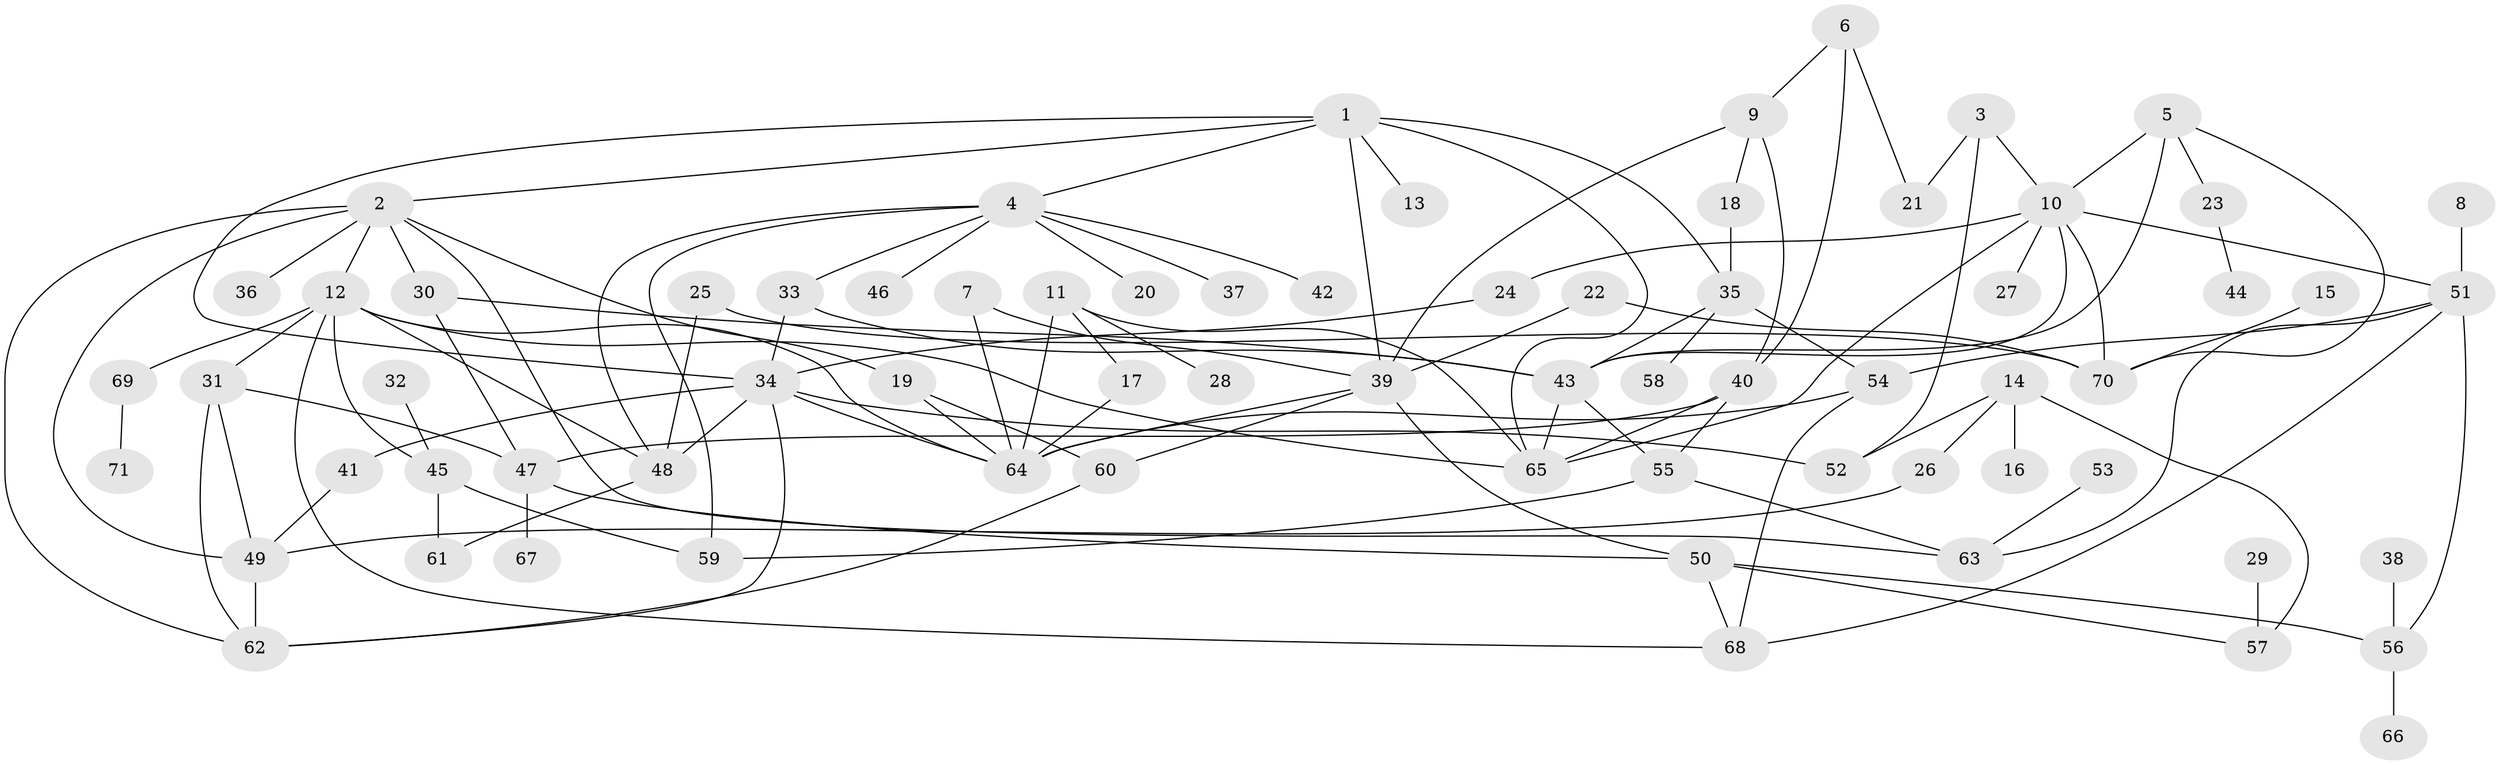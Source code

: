 // original degree distribution, {6: 0.028169014084507043, 7: 0.02112676056338028, 3: 0.22535211267605634, 8: 0.007042253521126761, 4: 0.11267605633802817, 5: 0.04929577464788732, 9: 0.007042253521126761, 1: 0.21830985915492956, 2: 0.33098591549295775}
// Generated by graph-tools (version 1.1) at 2025/49/03/09/25 03:49:25]
// undirected, 71 vertices, 118 edges
graph export_dot {
graph [start="1"]
  node [color=gray90,style=filled];
  1;
  2;
  3;
  4;
  5;
  6;
  7;
  8;
  9;
  10;
  11;
  12;
  13;
  14;
  15;
  16;
  17;
  18;
  19;
  20;
  21;
  22;
  23;
  24;
  25;
  26;
  27;
  28;
  29;
  30;
  31;
  32;
  33;
  34;
  35;
  36;
  37;
  38;
  39;
  40;
  41;
  42;
  43;
  44;
  45;
  46;
  47;
  48;
  49;
  50;
  51;
  52;
  53;
  54;
  55;
  56;
  57;
  58;
  59;
  60;
  61;
  62;
  63;
  64;
  65;
  66;
  67;
  68;
  69;
  70;
  71;
  1 -- 2 [weight=1.0];
  1 -- 4 [weight=1.0];
  1 -- 13 [weight=1.0];
  1 -- 34 [weight=1.0];
  1 -- 35 [weight=1.0];
  1 -- 39 [weight=1.0];
  1 -- 65 [weight=1.0];
  2 -- 12 [weight=1.0];
  2 -- 19 [weight=1.0];
  2 -- 30 [weight=1.0];
  2 -- 36 [weight=1.0];
  2 -- 49 [weight=1.0];
  2 -- 62 [weight=1.0];
  2 -- 63 [weight=1.0];
  3 -- 10 [weight=1.0];
  3 -- 21 [weight=1.0];
  3 -- 52 [weight=1.0];
  4 -- 20 [weight=1.0];
  4 -- 33 [weight=1.0];
  4 -- 37 [weight=1.0];
  4 -- 42 [weight=1.0];
  4 -- 46 [weight=1.0];
  4 -- 48 [weight=1.0];
  4 -- 59 [weight=1.0];
  5 -- 10 [weight=1.0];
  5 -- 23 [weight=1.0];
  5 -- 43 [weight=1.0];
  5 -- 70 [weight=1.0];
  6 -- 9 [weight=1.0];
  6 -- 21 [weight=1.0];
  6 -- 40 [weight=1.0];
  7 -- 39 [weight=1.0];
  7 -- 64 [weight=1.0];
  8 -- 51 [weight=1.0];
  9 -- 18 [weight=1.0];
  9 -- 39 [weight=1.0];
  9 -- 40 [weight=1.0];
  10 -- 24 [weight=1.0];
  10 -- 27 [weight=1.0];
  10 -- 43 [weight=1.0];
  10 -- 51 [weight=1.0];
  10 -- 65 [weight=1.0];
  10 -- 70 [weight=1.0];
  11 -- 17 [weight=1.0];
  11 -- 28 [weight=1.0];
  11 -- 64 [weight=1.0];
  11 -- 65 [weight=2.0];
  12 -- 31 [weight=1.0];
  12 -- 45 [weight=1.0];
  12 -- 48 [weight=1.0];
  12 -- 64 [weight=1.0];
  12 -- 65 [weight=1.0];
  12 -- 68 [weight=1.0];
  12 -- 69 [weight=1.0];
  14 -- 16 [weight=1.0];
  14 -- 26 [weight=1.0];
  14 -- 52 [weight=1.0];
  14 -- 57 [weight=1.0];
  15 -- 70 [weight=1.0];
  17 -- 64 [weight=1.0];
  18 -- 35 [weight=1.0];
  19 -- 60 [weight=1.0];
  19 -- 64 [weight=1.0];
  22 -- 39 [weight=1.0];
  22 -- 70 [weight=1.0];
  23 -- 44 [weight=1.0];
  24 -- 34 [weight=1.0];
  25 -- 48 [weight=1.0];
  25 -- 70 [weight=1.0];
  26 -- 49 [weight=1.0];
  29 -- 57 [weight=1.0];
  30 -- 43 [weight=1.0];
  30 -- 47 [weight=1.0];
  31 -- 47 [weight=1.0];
  31 -- 49 [weight=1.0];
  31 -- 62 [weight=1.0];
  32 -- 45 [weight=1.0];
  33 -- 34 [weight=1.0];
  33 -- 43 [weight=1.0];
  34 -- 41 [weight=1.0];
  34 -- 48 [weight=1.0];
  34 -- 52 [weight=1.0];
  34 -- 62 [weight=1.0];
  34 -- 64 [weight=1.0];
  35 -- 43 [weight=1.0];
  35 -- 54 [weight=1.0];
  35 -- 58 [weight=1.0];
  38 -- 56 [weight=1.0];
  39 -- 50 [weight=1.0];
  39 -- 60 [weight=1.0];
  39 -- 64 [weight=1.0];
  40 -- 47 [weight=1.0];
  40 -- 55 [weight=1.0];
  40 -- 65 [weight=2.0];
  41 -- 49 [weight=1.0];
  43 -- 55 [weight=1.0];
  43 -- 65 [weight=1.0];
  45 -- 59 [weight=1.0];
  45 -- 61 [weight=1.0];
  47 -- 50 [weight=1.0];
  47 -- 67 [weight=1.0];
  48 -- 61 [weight=1.0];
  49 -- 62 [weight=1.0];
  50 -- 56 [weight=1.0];
  50 -- 57 [weight=1.0];
  50 -- 68 [weight=1.0];
  51 -- 54 [weight=1.0];
  51 -- 56 [weight=1.0];
  51 -- 63 [weight=1.0];
  51 -- 68 [weight=1.0];
  53 -- 63 [weight=1.0];
  54 -- 64 [weight=1.0];
  54 -- 68 [weight=1.0];
  55 -- 59 [weight=1.0];
  55 -- 63 [weight=1.0];
  56 -- 66 [weight=1.0];
  60 -- 62 [weight=1.0];
  69 -- 71 [weight=1.0];
}
